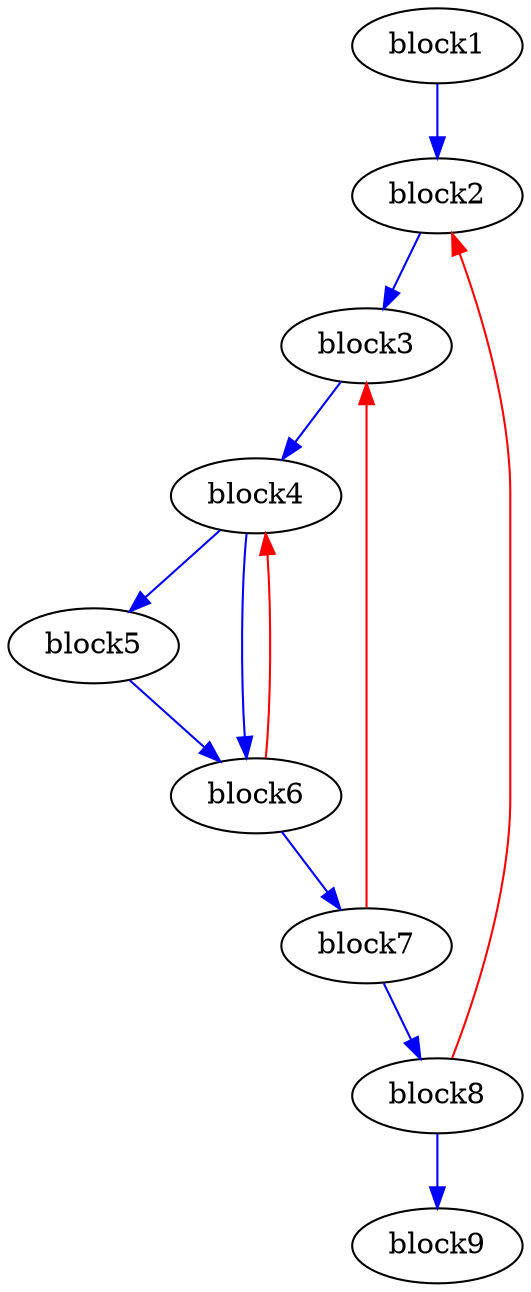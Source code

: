 Digraph G {
	splines=spline;
//DHLS version: 0.1.1" [shape = "none" pos = "20,20!"]
		"block1";
		"block2";
		"block3";
		"block4";
		"block5";
		"block6";
		"block7";
		"block8";
		"block9";
		"block1" -> "block2" [color = "blue", freq = 1];
		"block2" -> "block3" [color = "blue", freq = 10];
		"block3" -> "block4" [color = "blue", freq = 100];
		"block4" -> "block5" [color = "blue", freq = 107];
		"block4" -> "block6" [color = "blue", freq = 893];
		"block5" -> "block6" [color = "blue", freq = 107];
		"block6" -> "block4" [color = "red", freq = 900];
		"block6" -> "block7" [color = "blue", freq = 100];
		"block7" -> "block3" [color = "red", freq = 90];
		"block7" -> "block8" [color = "blue", freq = 10];
		"block8" -> "block2" [color = "red", freq = 9];
		"block8" -> "block9" [color = "blue", freq = 1];
}